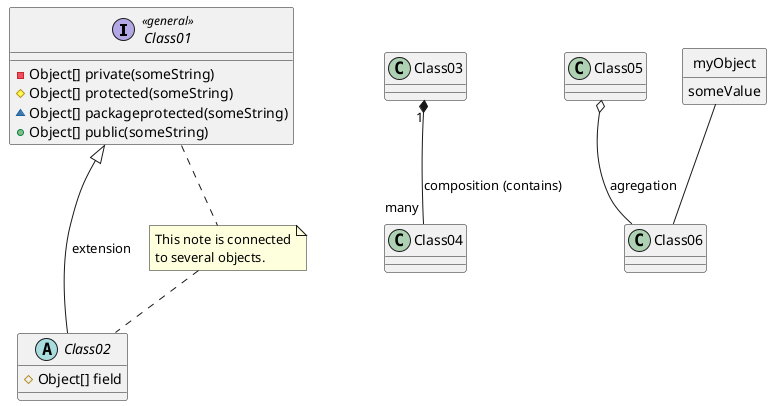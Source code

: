 @startuml
Class01 <|-- Class02 : extension
Class03 "1" *-- "many" Class04 : composition (contains)
Class05 o-- Class06 : agregation

Class01 : -Object[] private(someString)
Class01 : #Object[] protected(someString)
Class01 : ~Object[] packageprotected(someString)
Class01 : +Object[] public(someString)
Class02 : #Object[] field

note "This note is connected\nto several objects." as N
Class01 .. N
N .. Class02

interface Class01 << general >>
abstract Class02

class myObject
hide myObject members
show myObject fields
hide myObject circle
myObject : someValue

myObject -- Class06

newpage
Class07 .. Class08
Class09 -- Class10
Class11 <|.. Class12

enum TimeUnit
TimeUnit : DAYS
TimeUnit : HOURS
TimeUnit : MINUTES

newpage
class WithOwnSpot << (S,orchid) >>
Class13 --> "1" Class14
Class15 ..> Class16
Class17 ..|> Class18
Class19 <--* Class20

newpage
package foo1.foo2.foo3 {
    class Object
    }
foo1.foo2 +-- foo1.foo2.foo3

newpage
foo -left-> dummyLeft
foo -right-> dummyRight
foo -up-> dummyUp
foo -down-> dummyDown

@enduml
